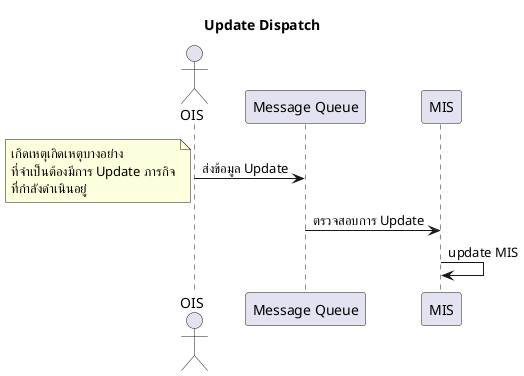 @startuml
Title Update Dispatch
actor OIS
  OIS -> "Message Queue": ส่งข้อมูล Update
  note left: เกิดเหตุเกิดเหตุบางอย่าง\nที่จำเป็นต้องมีการ Update ภารกิจ\nที่กำลังดำเนินอยู่
  "Message Queue" -> MIS: ตรวจสอบการ Update
  MIS -> MIS: update MIS
@enduml
